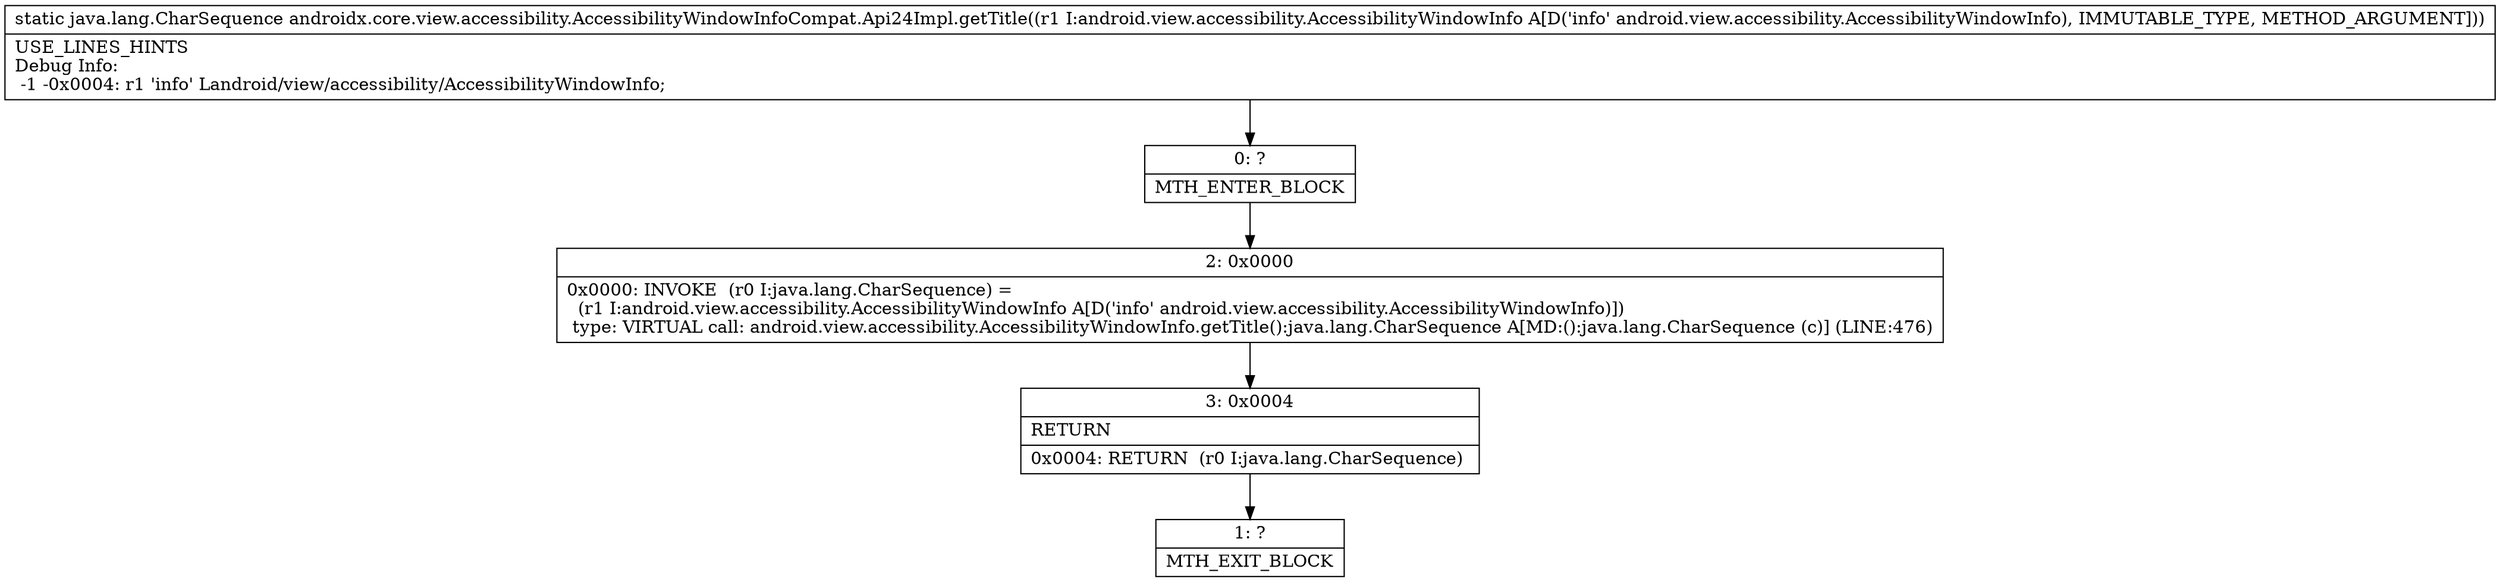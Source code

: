 digraph "CFG forandroidx.core.view.accessibility.AccessibilityWindowInfoCompat.Api24Impl.getTitle(Landroid\/view\/accessibility\/AccessibilityWindowInfo;)Ljava\/lang\/CharSequence;" {
Node_0 [shape=record,label="{0\:\ ?|MTH_ENTER_BLOCK\l}"];
Node_2 [shape=record,label="{2\:\ 0x0000|0x0000: INVOKE  (r0 I:java.lang.CharSequence) = \l  (r1 I:android.view.accessibility.AccessibilityWindowInfo A[D('info' android.view.accessibility.AccessibilityWindowInfo)])\l type: VIRTUAL call: android.view.accessibility.AccessibilityWindowInfo.getTitle():java.lang.CharSequence A[MD:():java.lang.CharSequence (c)] (LINE:476)\l}"];
Node_3 [shape=record,label="{3\:\ 0x0004|RETURN\l|0x0004: RETURN  (r0 I:java.lang.CharSequence) \l}"];
Node_1 [shape=record,label="{1\:\ ?|MTH_EXIT_BLOCK\l}"];
MethodNode[shape=record,label="{static java.lang.CharSequence androidx.core.view.accessibility.AccessibilityWindowInfoCompat.Api24Impl.getTitle((r1 I:android.view.accessibility.AccessibilityWindowInfo A[D('info' android.view.accessibility.AccessibilityWindowInfo), IMMUTABLE_TYPE, METHOD_ARGUMENT]))  | USE_LINES_HINTS\lDebug Info:\l  \-1 \-0x0004: r1 'info' Landroid\/view\/accessibility\/AccessibilityWindowInfo;\l}"];
MethodNode -> Node_0;Node_0 -> Node_2;
Node_2 -> Node_3;
Node_3 -> Node_1;
}

